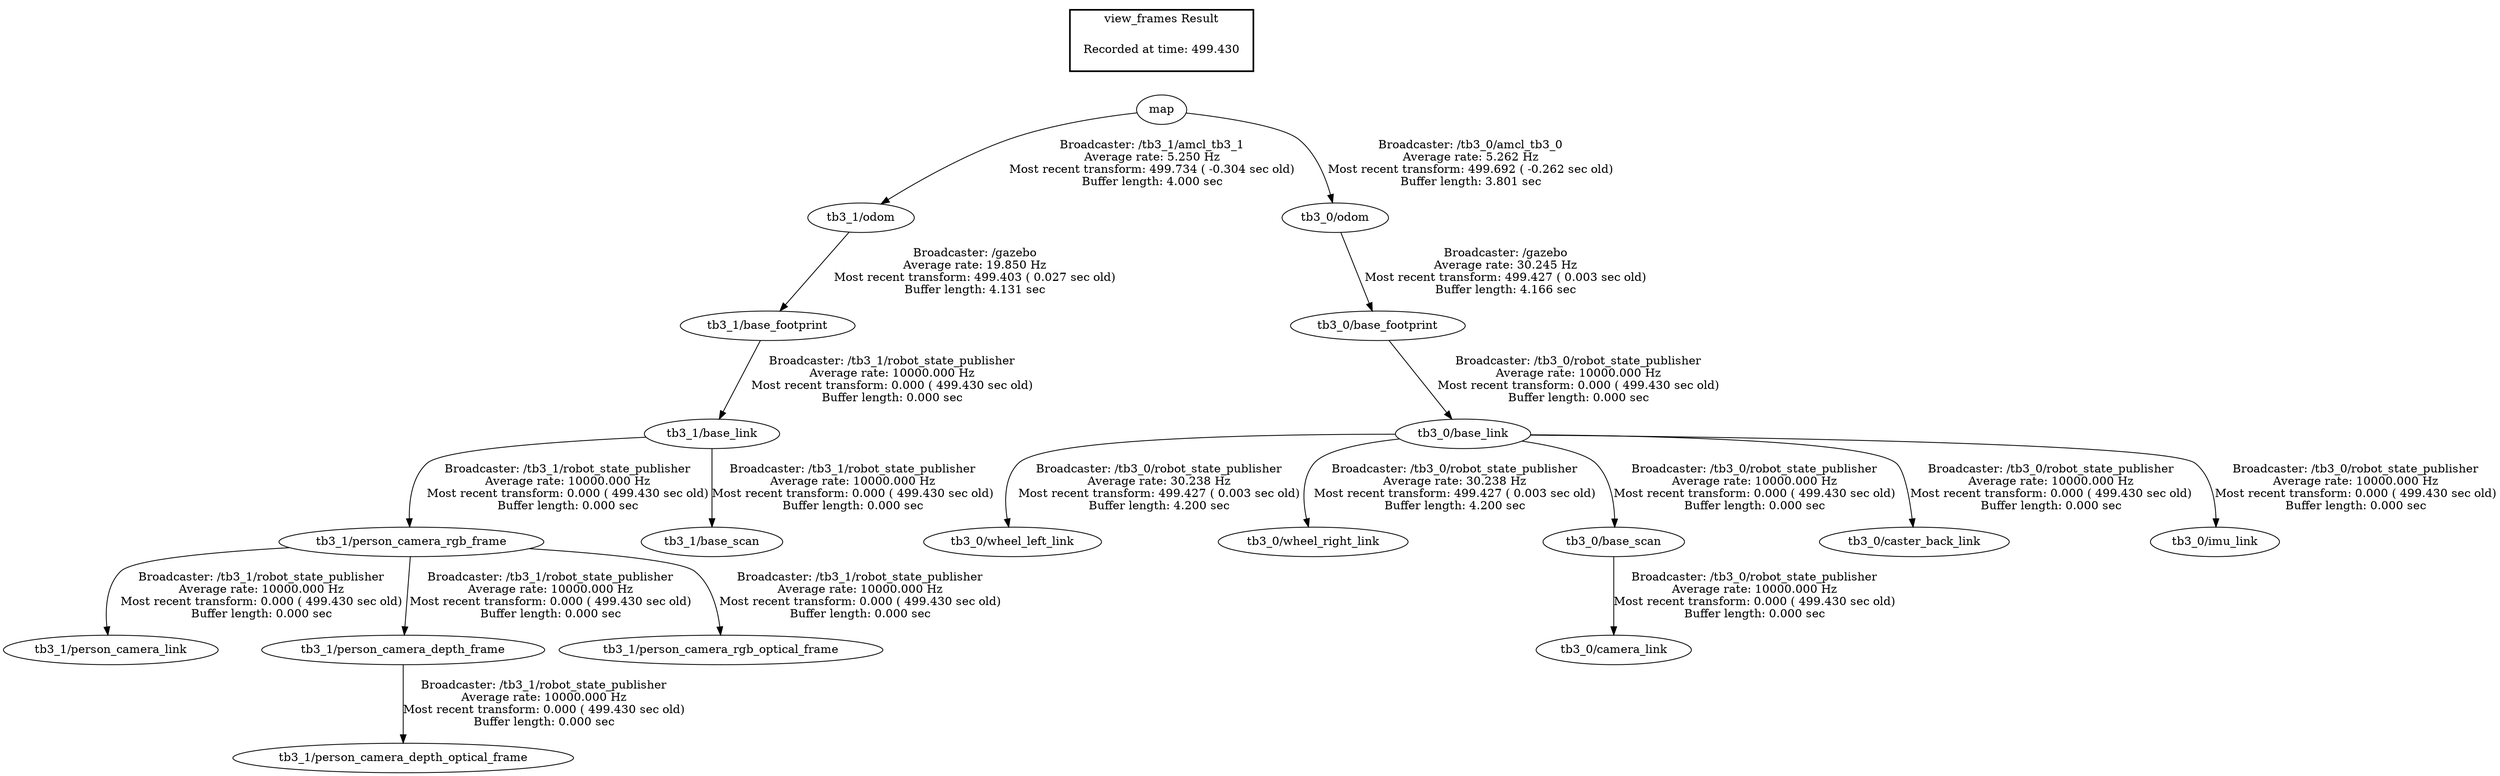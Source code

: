 digraph G {
"tb3_0/base_link" -> "tb3_0/wheel_left_link"[label="Broadcaster: /tb3_0/robot_state_publisher\nAverage rate: 30.238 Hz\nMost recent transform: 499.427 ( 0.003 sec old)\nBuffer length: 4.200 sec\n"];
"tb3_0/base_footprint" -> "tb3_0/base_link"[label="Broadcaster: /tb3_0/robot_state_publisher\nAverage rate: 10000.000 Hz\nMost recent transform: 0.000 ( 499.430 sec old)\nBuffer length: 0.000 sec\n"];
"tb3_0/base_link" -> "tb3_0/wheel_right_link"[label="Broadcaster: /tb3_0/robot_state_publisher\nAverage rate: 30.238 Hz\nMost recent transform: 499.427 ( 0.003 sec old)\nBuffer length: 4.200 sec\n"];
"tb3_1/base_footprint" -> "tb3_1/base_link"[label="Broadcaster: /tb3_1/robot_state_publisher\nAverage rate: 10000.000 Hz\nMost recent transform: 0.000 ( 499.430 sec old)\nBuffer length: 0.000 sec\n"];
"tb3_1/odom" -> "tb3_1/base_footprint"[label="Broadcaster: /gazebo\nAverage rate: 19.850 Hz\nMost recent transform: 499.403 ( 0.027 sec old)\nBuffer length: 4.131 sec\n"];
"tb3_1/person_camera_rgb_frame" -> "tb3_1/person_camera_link"[label="Broadcaster: /tb3_1/robot_state_publisher\nAverage rate: 10000.000 Hz\nMost recent transform: 0.000 ( 499.430 sec old)\nBuffer length: 0.000 sec\n"];
"tb3_1/base_link" -> "tb3_1/person_camera_rgb_frame"[label="Broadcaster: /tb3_1/robot_state_publisher\nAverage rate: 10000.000 Hz\nMost recent transform: 0.000 ( 499.430 sec old)\nBuffer length: 0.000 sec\n"];
"tb3_1/person_camera_rgb_frame" -> "tb3_1/person_camera_depth_frame"[label="Broadcaster: /tb3_1/robot_state_publisher\nAverage rate: 10000.000 Hz\nMost recent transform: 0.000 ( 499.430 sec old)\nBuffer length: 0.000 sec\n"];
"tb3_1/person_camera_depth_frame" -> "tb3_1/person_camera_depth_optical_frame"[label="Broadcaster: /tb3_1/robot_state_publisher\nAverage rate: 10000.000 Hz\nMost recent transform: 0.000 ( 499.430 sec old)\nBuffer length: 0.000 sec\n"];
"tb3_1/person_camera_rgb_frame" -> "tb3_1/person_camera_rgb_optical_frame"[label="Broadcaster: /tb3_1/robot_state_publisher\nAverage rate: 10000.000 Hz\nMost recent transform: 0.000 ( 499.430 sec old)\nBuffer length: 0.000 sec\n"];
"tb3_1/base_link" -> "tb3_1/base_scan"[label="Broadcaster: /tb3_1/robot_state_publisher\nAverage rate: 10000.000 Hz\nMost recent transform: 0.000 ( 499.430 sec old)\nBuffer length: 0.000 sec\n"];
"tb3_0/odom" -> "tb3_0/base_footprint"[label="Broadcaster: /gazebo\nAverage rate: 30.245 Hz\nMost recent transform: 499.427 ( 0.003 sec old)\nBuffer length: 4.166 sec\n"];
"tb3_0/base_scan" -> "tb3_0/camera_link"[label="Broadcaster: /tb3_0/robot_state_publisher\nAverage rate: 10000.000 Hz\nMost recent transform: 0.000 ( 499.430 sec old)\nBuffer length: 0.000 sec\n"];
"tb3_0/base_link" -> "tb3_0/base_scan"[label="Broadcaster: /tb3_0/robot_state_publisher\nAverage rate: 10000.000 Hz\nMost recent transform: 0.000 ( 499.430 sec old)\nBuffer length: 0.000 sec\n"];
"tb3_0/base_link" -> "tb3_0/caster_back_link"[label="Broadcaster: /tb3_0/robot_state_publisher\nAverage rate: 10000.000 Hz\nMost recent transform: 0.000 ( 499.430 sec old)\nBuffer length: 0.000 sec\n"];
"tb3_0/base_link" -> "tb3_0/imu_link"[label="Broadcaster: /tb3_0/robot_state_publisher\nAverage rate: 10000.000 Hz\nMost recent transform: 0.000 ( 499.430 sec old)\nBuffer length: 0.000 sec\n"];
"map" -> "tb3_0/odom"[label="Broadcaster: /tb3_0/amcl_tb3_0\nAverage rate: 5.262 Hz\nMost recent transform: 499.692 ( -0.262 sec old)\nBuffer length: 3.801 sec\n"];
"map" -> "tb3_1/odom"[label="Broadcaster: /tb3_1/amcl_tb3_1\nAverage rate: 5.250 Hz\nMost recent transform: 499.734 ( -0.304 sec old)\nBuffer length: 4.000 sec\n"];
edge [style=invis];
 subgraph cluster_legend { style=bold; color=black; label ="view_frames Result";
"Recorded at time: 499.430"[ shape=plaintext ] ;
 }->"map";
}